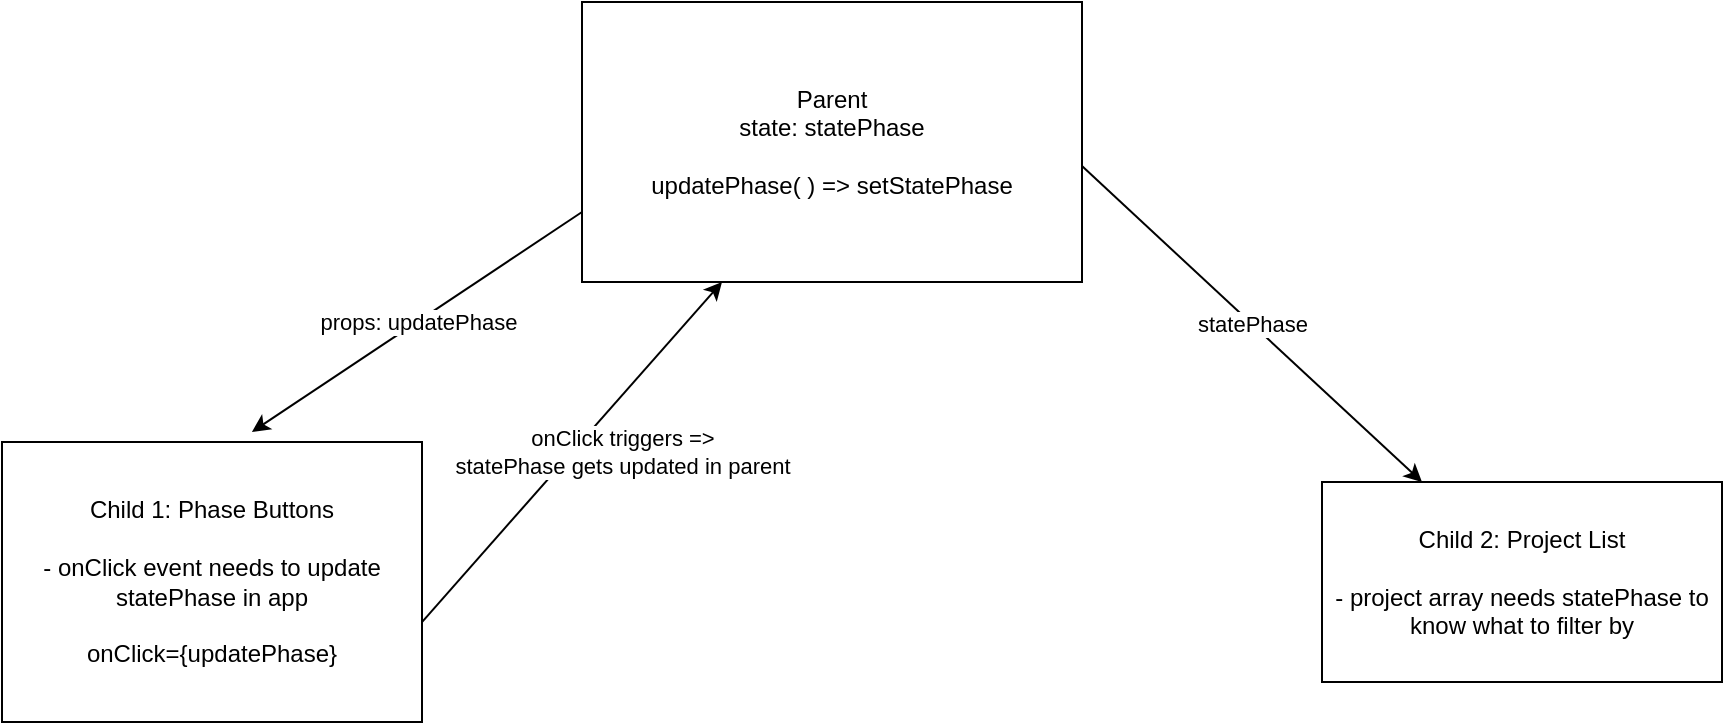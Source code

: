 <mxfile>
    <diagram id="ZTK2LVeVAgfAC3dL6UTm" name="Page-1">
        <mxGraphModel dx="1632" dy="528" grid="1" gridSize="10" guides="1" tooltips="1" connect="1" arrows="1" fold="1" page="1" pageScale="1" pageWidth="850" pageHeight="1100" math="0" shadow="0">
            <root>
                <mxCell id="0"/>
                <mxCell id="1" parent="0"/>
                <mxCell id="3" value="Child 1: Phase Buttons&lt;br&gt;&lt;br&gt;- onClick event needs to update statePhase in app&lt;br&gt;&lt;br&gt;onClick={updatePhase}" style="whiteSpace=wrap;html=1;" parent="1" vertex="1">
                    <mxGeometry x="-50" y="240" width="210" height="140" as="geometry"/>
                </mxCell>
                <mxCell id="4" value="Child 2: Project List&lt;br&gt;&lt;br&gt;- project array needs statePhase to know what to filter by" style="whiteSpace=wrap;html=1;" parent="1" vertex="1">
                    <mxGeometry x="610" y="260" width="200" height="100" as="geometry"/>
                </mxCell>
                <mxCell id="11" value="" style="endArrow=none;dashed=1;html=1;dashPattern=1 3;strokeWidth=2;startArrow=none;" edge="1" parent="1" source="2">
                    <mxGeometry width="50" height="50" relative="1" as="geometry">
                        <mxPoint x="250" y="170" as="sourcePoint"/>
                        <mxPoint x="300" y="120" as="targetPoint"/>
                    </mxGeometry>
                </mxCell>
                <mxCell id="2" value="Parent&lt;br&gt;state: statePhase&lt;br&gt;&lt;br&gt;updatePhase( ) =&amp;gt; setStatePhase" style="whiteSpace=wrap;html=1;" parent="1" vertex="1">
                    <mxGeometry x="240" y="20" width="250" height="140" as="geometry"/>
                </mxCell>
                <mxCell id="13" value="" style="endArrow=classic;html=1;entryX=0.595;entryY=-0.036;entryDx=0;entryDy=0;entryPerimeter=0;exitX=0;exitY=0.75;exitDx=0;exitDy=0;" edge="1" parent="1" source="2" target="3">
                    <mxGeometry relative="1" as="geometry">
                        <mxPoint x="230" y="140" as="sourcePoint"/>
                        <mxPoint x="330" y="140" as="targetPoint"/>
                    </mxGeometry>
                </mxCell>
                <mxCell id="14" value="props: updatePhase" style="edgeLabel;resizable=0;html=1;align=center;verticalAlign=middle;" connectable="0" vertex="1" parent="13">
                    <mxGeometry relative="1" as="geometry"/>
                </mxCell>
                <mxCell id="15" value="" style="endArrow=classic;html=1;exitX=1;exitY=0.643;exitDx=0;exitDy=0;exitPerimeter=0;" edge="1" parent="1" source="3">
                    <mxGeometry relative="1" as="geometry">
                        <mxPoint x="230" y="140" as="sourcePoint"/>
                        <mxPoint x="310" y="160" as="targetPoint"/>
                    </mxGeometry>
                </mxCell>
                <mxCell id="16" value="onClick triggers =&amp;gt;&lt;br&gt;statePhase gets updated in parent" style="edgeLabel;resizable=0;html=1;align=center;verticalAlign=middle;" connectable="0" vertex="1" parent="15">
                    <mxGeometry relative="1" as="geometry">
                        <mxPoint x="25" as="offset"/>
                    </mxGeometry>
                </mxCell>
                <mxCell id="17" value="s" style="endArrow=classic;html=1;exitX=1;exitY=0.586;exitDx=0;exitDy=0;exitPerimeter=0;entryX=0.25;entryY=0;entryDx=0;entryDy=0;" edge="1" parent="1" source="2" target="4">
                    <mxGeometry relative="1" as="geometry">
                        <mxPoint x="720" y="200" as="sourcePoint"/>
                        <mxPoint x="820" y="200" as="targetPoint"/>
                    </mxGeometry>
                </mxCell>
                <mxCell id="18" value="statePhase" style="edgeLabel;resizable=0;html=1;align=center;verticalAlign=middle;" connectable="0" vertex="1" parent="17">
                    <mxGeometry relative="1" as="geometry"/>
                </mxCell>
            </root>
        </mxGraphModel>
    </diagram>
</mxfile>